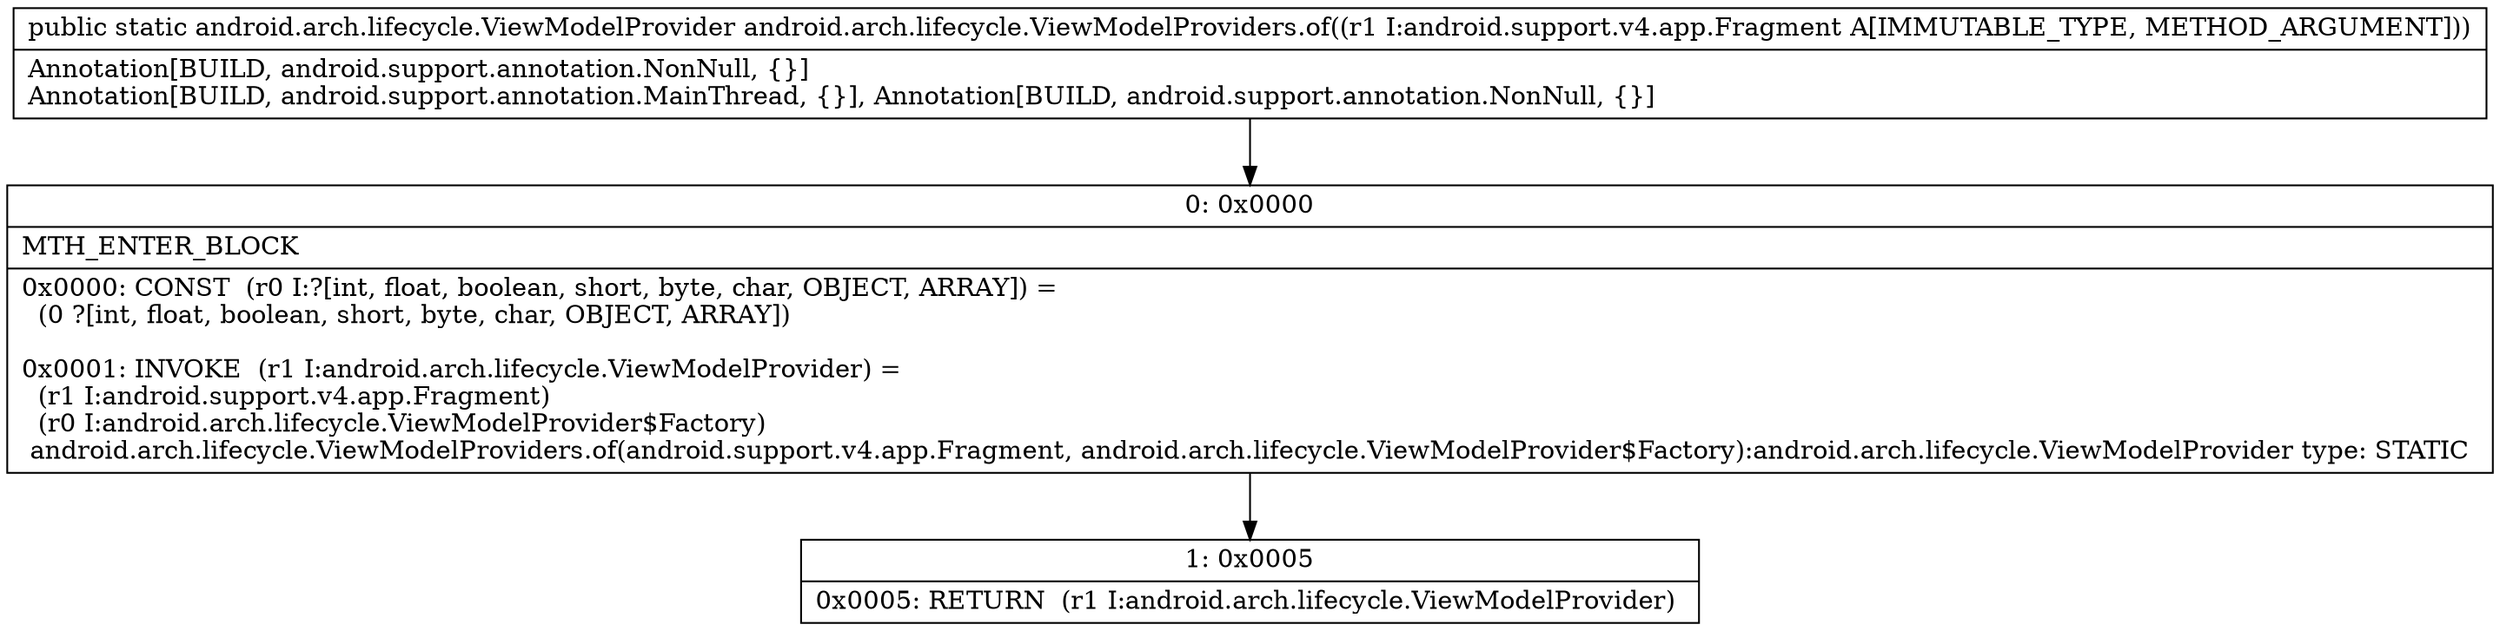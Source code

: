 digraph "CFG forandroid.arch.lifecycle.ViewModelProviders.of(Landroid\/support\/v4\/app\/Fragment;)Landroid\/arch\/lifecycle\/ViewModelProvider;" {
Node_0 [shape=record,label="{0\:\ 0x0000|MTH_ENTER_BLOCK\l|0x0000: CONST  (r0 I:?[int, float, boolean, short, byte, char, OBJECT, ARRAY]) = \l  (0 ?[int, float, boolean, short, byte, char, OBJECT, ARRAY])\l \l0x0001: INVOKE  (r1 I:android.arch.lifecycle.ViewModelProvider) = \l  (r1 I:android.support.v4.app.Fragment)\l  (r0 I:android.arch.lifecycle.ViewModelProvider$Factory)\l android.arch.lifecycle.ViewModelProviders.of(android.support.v4.app.Fragment, android.arch.lifecycle.ViewModelProvider$Factory):android.arch.lifecycle.ViewModelProvider type: STATIC \l}"];
Node_1 [shape=record,label="{1\:\ 0x0005|0x0005: RETURN  (r1 I:android.arch.lifecycle.ViewModelProvider) \l}"];
MethodNode[shape=record,label="{public static android.arch.lifecycle.ViewModelProvider android.arch.lifecycle.ViewModelProviders.of((r1 I:android.support.v4.app.Fragment A[IMMUTABLE_TYPE, METHOD_ARGUMENT]))  | Annotation[BUILD, android.support.annotation.NonNull, \{\}]\lAnnotation[BUILD, android.support.annotation.MainThread, \{\}], Annotation[BUILD, android.support.annotation.NonNull, \{\}]\l}"];
MethodNode -> Node_0;
Node_0 -> Node_1;
}

